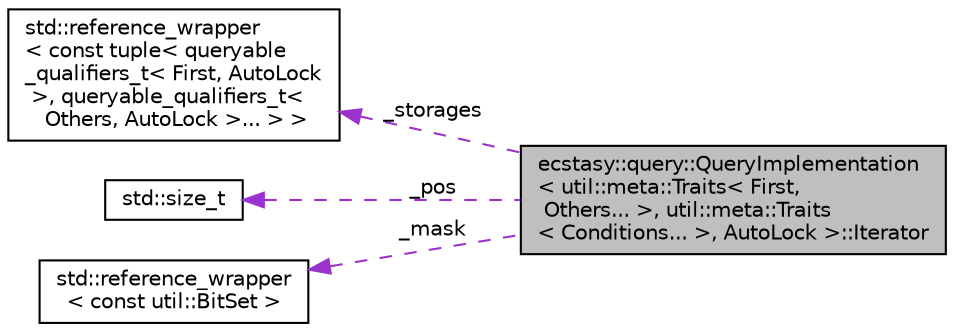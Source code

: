 digraph "ecstasy::query::QueryImplementation&lt; util::meta::Traits&lt; First, Others... &gt;, util::meta::Traits&lt; Conditions... &gt;, AutoLock &gt;::Iterator"
{
 // LATEX_PDF_SIZE
  edge [fontname="Helvetica",fontsize="10",labelfontname="Helvetica",labelfontsize="10"];
  node [fontname="Helvetica",fontsize="10",shape=record];
  rankdir="LR";
  Node1 [label="ecstasy::query::QueryImplementation\l\< util::meta::Traits\< First,\l Others... \>, util::meta::Traits\l\< Conditions... \>, AutoLock \>::Iterator",height=0.2,width=0.4,color="black", fillcolor="grey75", style="filled", fontcolor="black",tooltip="Query iterator."];
  Node2 -> Node1 [dir="back",color="darkorchid3",fontsize="10",style="dashed",label=" _storages" ,fontname="Helvetica"];
  Node2 [label="std::reference_wrapper\l\< const tuple\< queryable\l_qualifiers_t\< First, AutoLock\l \>, queryable_qualifiers_t\<\l Others, AutoLock \>... \> \>",height=0.2,width=0.4,color="black", fillcolor="white", style="filled",URL="/home/runner/work/ecstasy/ecstasy/doc/external/cppreference-doxygen-web.tag.xml$cpp/utility/functional/reference_wrapper.html",tooltip=" "];
  Node3 -> Node1 [dir="back",color="darkorchid3",fontsize="10",style="dashed",label=" _pos" ,fontname="Helvetica"];
  Node3 [label="std::size_t",height=0.2,width=0.4,color="black", fillcolor="white", style="filled",URL="/home/runner/work/ecstasy/ecstasy/doc/external/cppreference-doxygen-web.tag.xml$cpp/types/size_t.html",tooltip=" "];
  Node4 -> Node1 [dir="back",color="darkorchid3",fontsize="10",style="dashed",label=" _mask" ,fontname="Helvetica"];
  Node4 [label="std::reference_wrapper\l\< const util::BitSet \>",height=0.2,width=0.4,color="black", fillcolor="white", style="filled",URL="/home/runner/work/ecstasy/ecstasy/doc/external/cppreference-doxygen-web.tag.xml$cpp/utility/functional/reference_wrapper.html",tooltip=" "];
}
